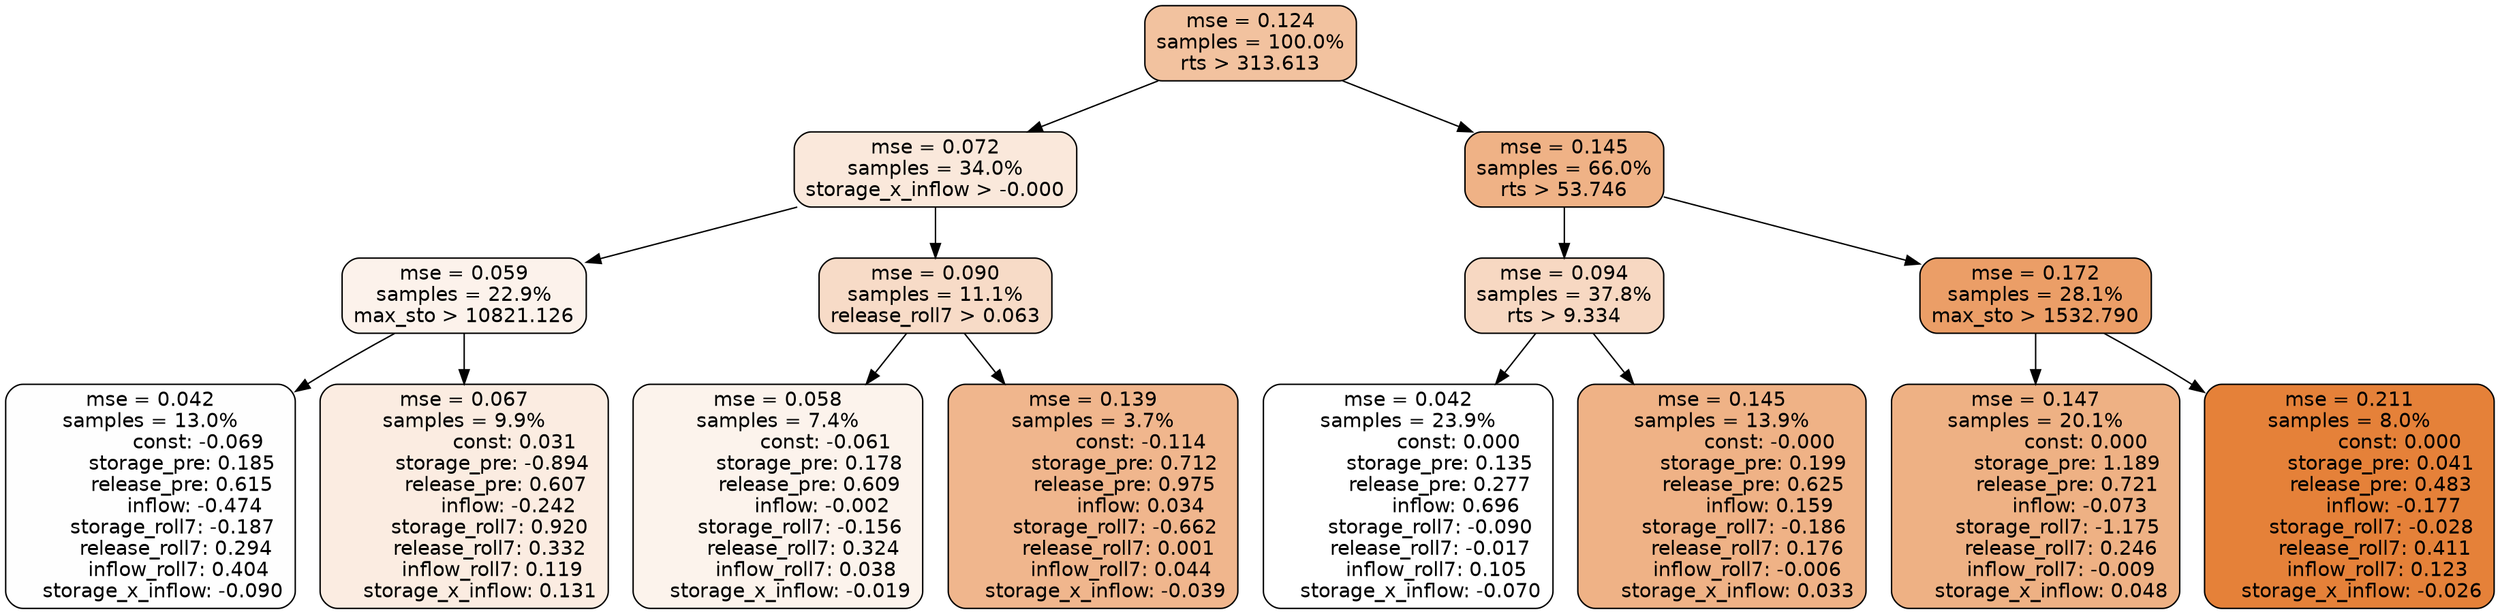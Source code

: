 digraph tree {
node [shape=rectangle, style="filled, rounded", color="black", fontname=helvetica] ;
edge [fontname=helvetica] ;
	"0" [label="mse = 0.124
samples = 100.0%
rts > 313.613", fillcolor="#f2c29f"]
	"8" [label="mse = 0.072
samples = 34.0%
storage_x_inflow > -0.000", fillcolor="#fae8db"]
	"1" [label="mse = 0.145
samples = 66.0%
rts > 53.746", fillcolor="#efb286"]
	"9" [label="mse = 0.059
samples = 22.9%
max_sto > 10821.126", fillcolor="#fcf2eb"]
	"12" [label="mse = 0.090
samples = 11.1%
release_roll7 > 0.063", fillcolor="#f7dbc7"]
	"2" [label="mse = 0.094
samples = 37.8%
rts > 9.334", fillcolor="#f7d8c2"]
	"5" [label="mse = 0.172
samples = 28.1%
max_sto > 1532.790", fillcolor="#eb9e67"]
	"10" [label="mse = 0.042
samples = 13.0%
               const: -0.069
          storage_pre: 0.185
          release_pre: 0.615
              inflow: -0.474
       storage_roll7: -0.187
        release_roll7: 0.294
         inflow_roll7: 0.404
    storage_x_inflow: -0.090", fillcolor="#fefefe"]
	"11" [label="mse = 0.067
samples = 9.9%
                const: 0.031
         storage_pre: -0.894
          release_pre: 0.607
              inflow: -0.242
        storage_roll7: 0.920
        release_roll7: 0.332
         inflow_roll7: 0.119
     storage_x_inflow: 0.131", fillcolor="#fbece1"]
	"13" [label="mse = 0.058
samples = 7.4%
               const: -0.061
          storage_pre: 0.178
          release_pre: 0.609
              inflow: -0.002
       storage_roll7: -0.156
        release_roll7: 0.324
         inflow_roll7: 0.038
    storage_x_inflow: -0.019", fillcolor="#fcf3ec"]
	"14" [label="mse = 0.139
samples = 3.7%
               const: -0.114
          storage_pre: 0.712
          release_pre: 0.975
               inflow: 0.034
       storage_roll7: -0.662
        release_roll7: 0.001
         inflow_roll7: 0.044
    storage_x_inflow: -0.039", fillcolor="#f0b68d"]
	"3" [label="mse = 0.042
samples = 23.9%
                const: 0.000
          storage_pre: 0.135
          release_pre: 0.277
               inflow: 0.696
       storage_roll7: -0.090
       release_roll7: -0.017
         inflow_roll7: 0.105
    storage_x_inflow: -0.070", fillcolor="#ffffff"]
	"4" [label="mse = 0.145
samples = 13.9%
               const: -0.000
          storage_pre: 0.199
          release_pre: 0.625
               inflow: 0.159
       storage_roll7: -0.186
        release_roll7: 0.176
        inflow_roll7: -0.006
     storage_x_inflow: 0.033", fillcolor="#efb286"]
	"6" [label="mse = 0.147
samples = 20.1%
                const: 0.000
          storage_pre: 1.189
          release_pre: 0.721
              inflow: -0.073
       storage_roll7: -1.175
        release_roll7: 0.246
        inflow_roll7: -0.009
     storage_x_inflow: 0.048", fillcolor="#eeb184"]
	"7" [label="mse = 0.211
samples = 8.0%
                const: 0.000
          storage_pre: 0.041
          release_pre: 0.483
              inflow: -0.177
       storage_roll7: -0.028
        release_roll7: 0.411
         inflow_roll7: 0.123
    storage_x_inflow: -0.026", fillcolor="#e58139"]

	"0" -> "1"
	"0" -> "8"
	"8" -> "9"
	"8" -> "12"
	"1" -> "2"
	"1" -> "5"
	"9" -> "10"
	"9" -> "11"
	"12" -> "13"
	"12" -> "14"
	"2" -> "3"
	"2" -> "4"
	"5" -> "6"
	"5" -> "7"
}